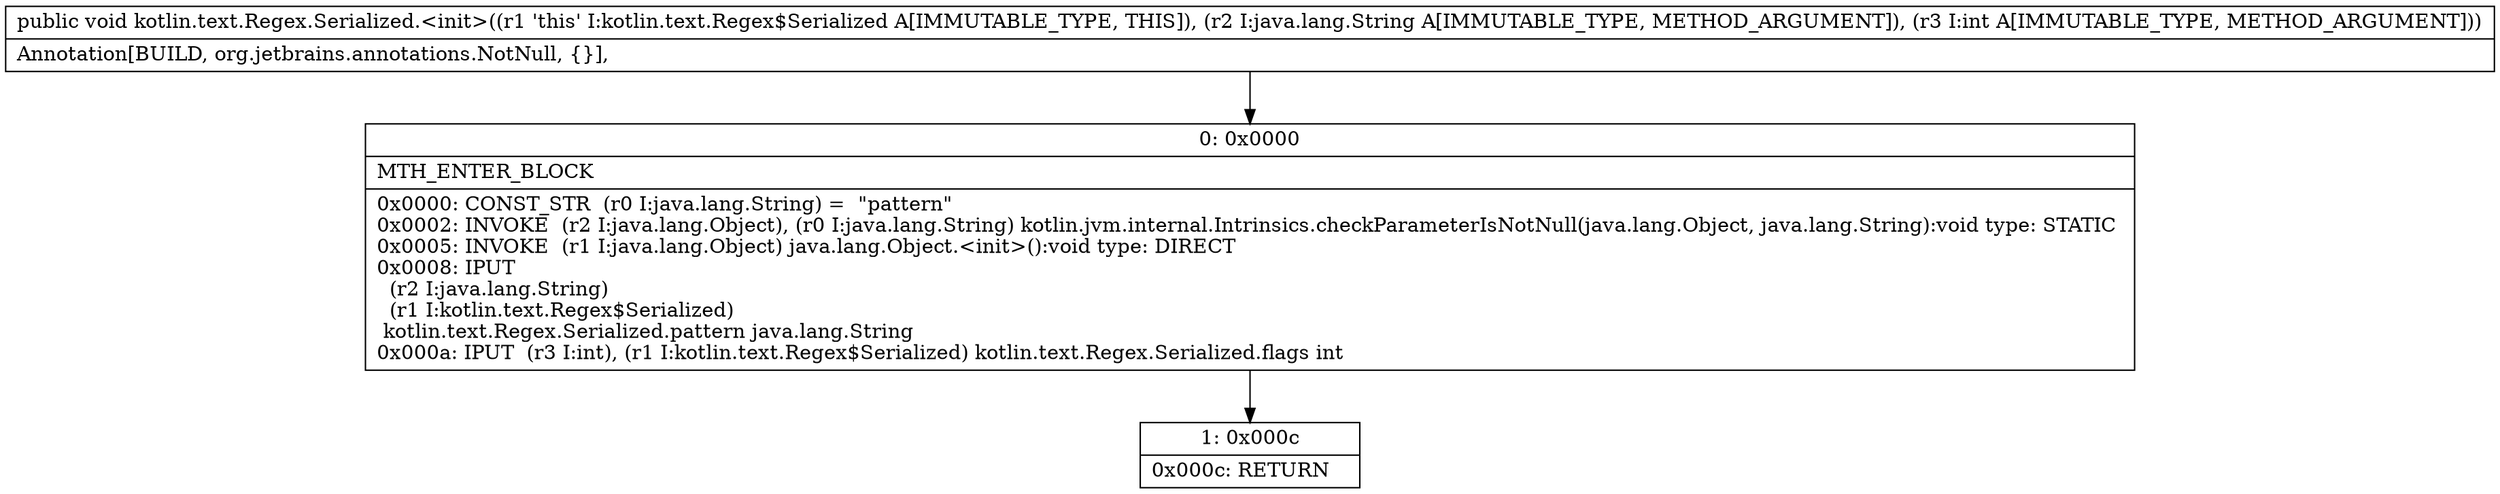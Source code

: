 digraph "CFG forkotlin.text.Regex.Serialized.\<init\>(Ljava\/lang\/String;I)V" {
Node_0 [shape=record,label="{0\:\ 0x0000|MTH_ENTER_BLOCK\l|0x0000: CONST_STR  (r0 I:java.lang.String) =  \"pattern\" \l0x0002: INVOKE  (r2 I:java.lang.Object), (r0 I:java.lang.String) kotlin.jvm.internal.Intrinsics.checkParameterIsNotNull(java.lang.Object, java.lang.String):void type: STATIC \l0x0005: INVOKE  (r1 I:java.lang.Object) java.lang.Object.\<init\>():void type: DIRECT \l0x0008: IPUT  \l  (r2 I:java.lang.String)\l  (r1 I:kotlin.text.Regex$Serialized)\l kotlin.text.Regex.Serialized.pattern java.lang.String \l0x000a: IPUT  (r3 I:int), (r1 I:kotlin.text.Regex$Serialized) kotlin.text.Regex.Serialized.flags int \l}"];
Node_1 [shape=record,label="{1\:\ 0x000c|0x000c: RETURN   \l}"];
MethodNode[shape=record,label="{public void kotlin.text.Regex.Serialized.\<init\>((r1 'this' I:kotlin.text.Regex$Serialized A[IMMUTABLE_TYPE, THIS]), (r2 I:java.lang.String A[IMMUTABLE_TYPE, METHOD_ARGUMENT]), (r3 I:int A[IMMUTABLE_TYPE, METHOD_ARGUMENT]))  | Annotation[BUILD, org.jetbrains.annotations.NotNull, \{\}], \l}"];
MethodNode -> Node_0;
Node_0 -> Node_1;
}

